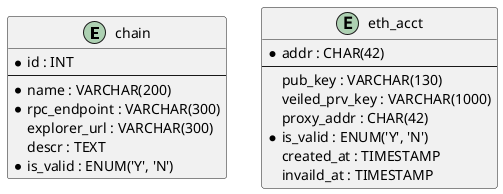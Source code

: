 @startuml

entity chain {
  * id : INT
  ---
  * name : VARCHAR(200)
  * rpc_endpoint : VARCHAR(300)
  explorer_url : VARCHAR(300)
  descr : TEXT
  * is_valid : ENUM('Y', 'N')
}

entity eth_acct {
  * addr : CHAR(42)
  ---
  pub_key : VARCHAR(130)
  veiled_prv_key : VARCHAR(1000)
  proxy_addr : CHAR(42)
  * is_valid : ENUM('Y', 'N')
  created_at : TIMESTAMP
  invaild_at : TIMESTAMP
}








@enduml